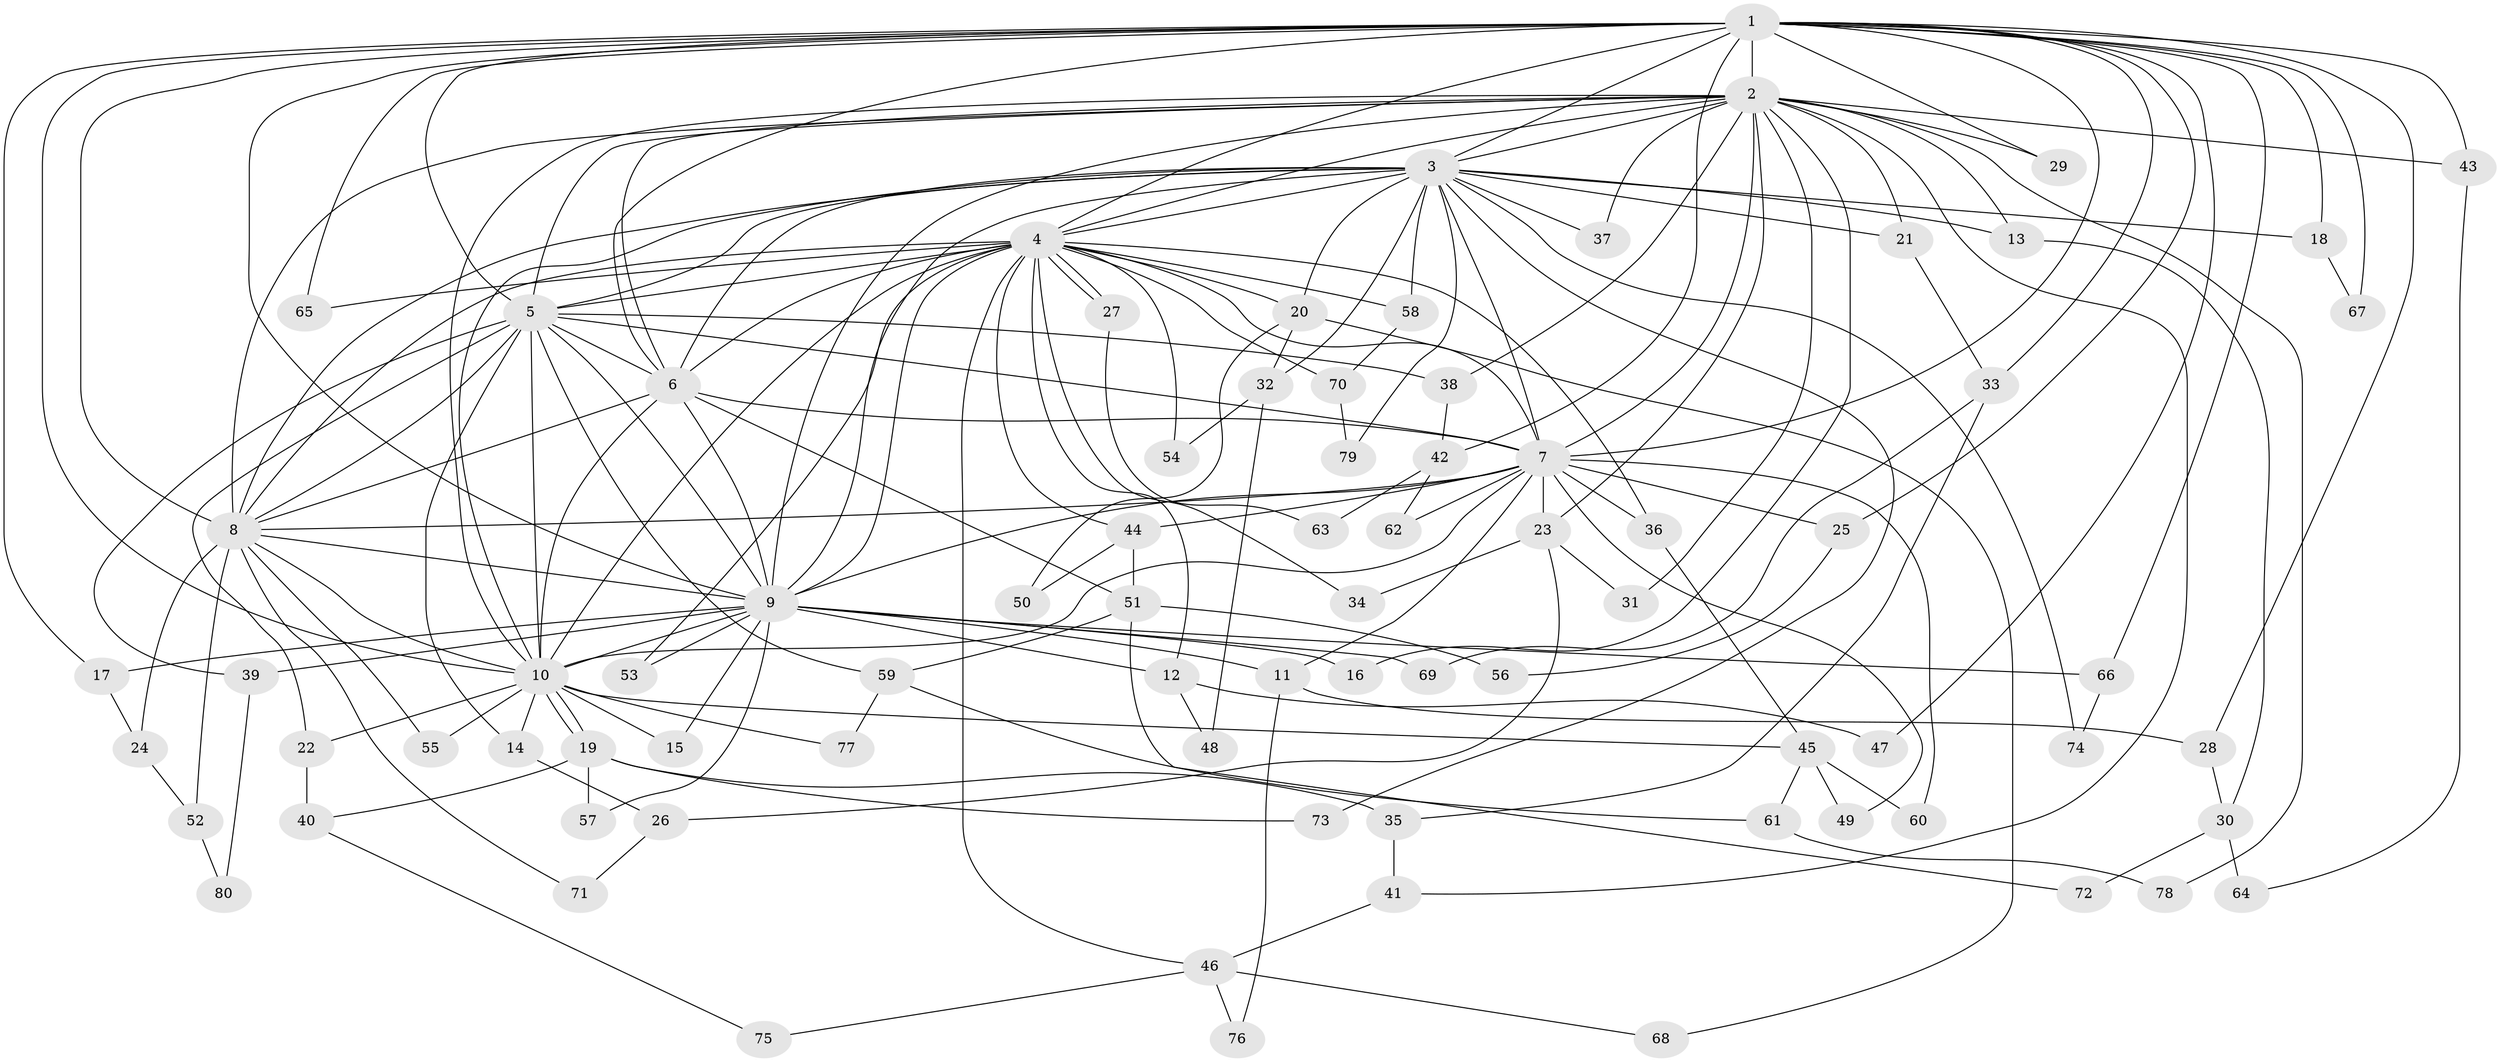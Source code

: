 // coarse degree distribution, {25: 0.01818181818181818, 18: 0.01818181818181818, 15: 0.01818181818181818, 24: 0.01818181818181818, 8: 0.01818181818181818, 14: 0.01818181818181818, 10: 0.01818181818181818, 16: 0.01818181818181818, 4: 0.07272727272727272, 3: 0.23636363636363636, 2: 0.38181818181818183, 6: 0.07272727272727272, 5: 0.09090909090909091}
// Generated by graph-tools (version 1.1) at 2025/51/02/27/25 19:51:49]
// undirected, 80 vertices, 185 edges
graph export_dot {
graph [start="1"]
  node [color=gray90,style=filled];
  1;
  2;
  3;
  4;
  5;
  6;
  7;
  8;
  9;
  10;
  11;
  12;
  13;
  14;
  15;
  16;
  17;
  18;
  19;
  20;
  21;
  22;
  23;
  24;
  25;
  26;
  27;
  28;
  29;
  30;
  31;
  32;
  33;
  34;
  35;
  36;
  37;
  38;
  39;
  40;
  41;
  42;
  43;
  44;
  45;
  46;
  47;
  48;
  49;
  50;
  51;
  52;
  53;
  54;
  55;
  56;
  57;
  58;
  59;
  60;
  61;
  62;
  63;
  64;
  65;
  66;
  67;
  68;
  69;
  70;
  71;
  72;
  73;
  74;
  75;
  76;
  77;
  78;
  79;
  80;
  1 -- 2;
  1 -- 3;
  1 -- 4;
  1 -- 5;
  1 -- 6;
  1 -- 7;
  1 -- 8;
  1 -- 9;
  1 -- 10;
  1 -- 17;
  1 -- 18;
  1 -- 25;
  1 -- 28;
  1 -- 29;
  1 -- 33;
  1 -- 42;
  1 -- 43;
  1 -- 47;
  1 -- 65;
  1 -- 66;
  1 -- 67;
  2 -- 3;
  2 -- 4;
  2 -- 5;
  2 -- 6;
  2 -- 7;
  2 -- 8;
  2 -- 9;
  2 -- 10;
  2 -- 13;
  2 -- 16;
  2 -- 21;
  2 -- 23;
  2 -- 29;
  2 -- 31;
  2 -- 37;
  2 -- 38;
  2 -- 41;
  2 -- 43;
  2 -- 78;
  3 -- 4;
  3 -- 5;
  3 -- 6;
  3 -- 7;
  3 -- 8;
  3 -- 9;
  3 -- 10;
  3 -- 13;
  3 -- 18;
  3 -- 20;
  3 -- 21;
  3 -- 32;
  3 -- 37;
  3 -- 58;
  3 -- 73;
  3 -- 74;
  3 -- 79;
  4 -- 5;
  4 -- 6;
  4 -- 7;
  4 -- 8;
  4 -- 9;
  4 -- 10;
  4 -- 12;
  4 -- 20;
  4 -- 27;
  4 -- 27;
  4 -- 34;
  4 -- 36;
  4 -- 44;
  4 -- 46;
  4 -- 53;
  4 -- 54;
  4 -- 58;
  4 -- 65;
  4 -- 70;
  5 -- 6;
  5 -- 7;
  5 -- 8;
  5 -- 9;
  5 -- 10;
  5 -- 14;
  5 -- 22;
  5 -- 38;
  5 -- 39;
  5 -- 59;
  6 -- 7;
  6 -- 8;
  6 -- 9;
  6 -- 10;
  6 -- 51;
  7 -- 8;
  7 -- 9;
  7 -- 10;
  7 -- 11;
  7 -- 23;
  7 -- 25;
  7 -- 36;
  7 -- 44;
  7 -- 49;
  7 -- 60;
  7 -- 62;
  8 -- 9;
  8 -- 10;
  8 -- 24;
  8 -- 52;
  8 -- 55;
  8 -- 71;
  9 -- 10;
  9 -- 11;
  9 -- 12;
  9 -- 15;
  9 -- 16;
  9 -- 17;
  9 -- 39;
  9 -- 53;
  9 -- 57;
  9 -- 66;
  9 -- 69;
  10 -- 14;
  10 -- 15;
  10 -- 19;
  10 -- 19;
  10 -- 22;
  10 -- 45;
  10 -- 55;
  10 -- 77;
  11 -- 28;
  11 -- 76;
  12 -- 47;
  12 -- 48;
  13 -- 30;
  14 -- 26;
  17 -- 24;
  18 -- 67;
  19 -- 35;
  19 -- 40;
  19 -- 57;
  19 -- 73;
  20 -- 32;
  20 -- 50;
  20 -- 68;
  21 -- 33;
  22 -- 40;
  23 -- 26;
  23 -- 31;
  23 -- 34;
  24 -- 52;
  25 -- 56;
  26 -- 71;
  27 -- 63;
  28 -- 30;
  30 -- 64;
  30 -- 72;
  32 -- 48;
  32 -- 54;
  33 -- 35;
  33 -- 69;
  35 -- 41;
  36 -- 45;
  38 -- 42;
  39 -- 80;
  40 -- 75;
  41 -- 46;
  42 -- 62;
  42 -- 63;
  43 -- 64;
  44 -- 50;
  44 -- 51;
  45 -- 49;
  45 -- 60;
  45 -- 61;
  46 -- 68;
  46 -- 75;
  46 -- 76;
  51 -- 56;
  51 -- 59;
  51 -- 72;
  52 -- 80;
  58 -- 70;
  59 -- 61;
  59 -- 77;
  61 -- 78;
  66 -- 74;
  70 -- 79;
}
